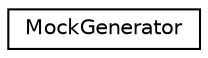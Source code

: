 digraph "Graphical Class Hierarchy"
{
  edge [fontname="Helvetica",fontsize="10",labelfontname="Helvetica",labelfontsize="10"];
  node [fontname="Helvetica",fontsize="10",shape=record];
  rankdir="LR";
  Node1 [label="MockGenerator",height=0.2,width=0.4,color="black", fillcolor="white", style="filled",URL="$class_mock_generator.html"];
}
